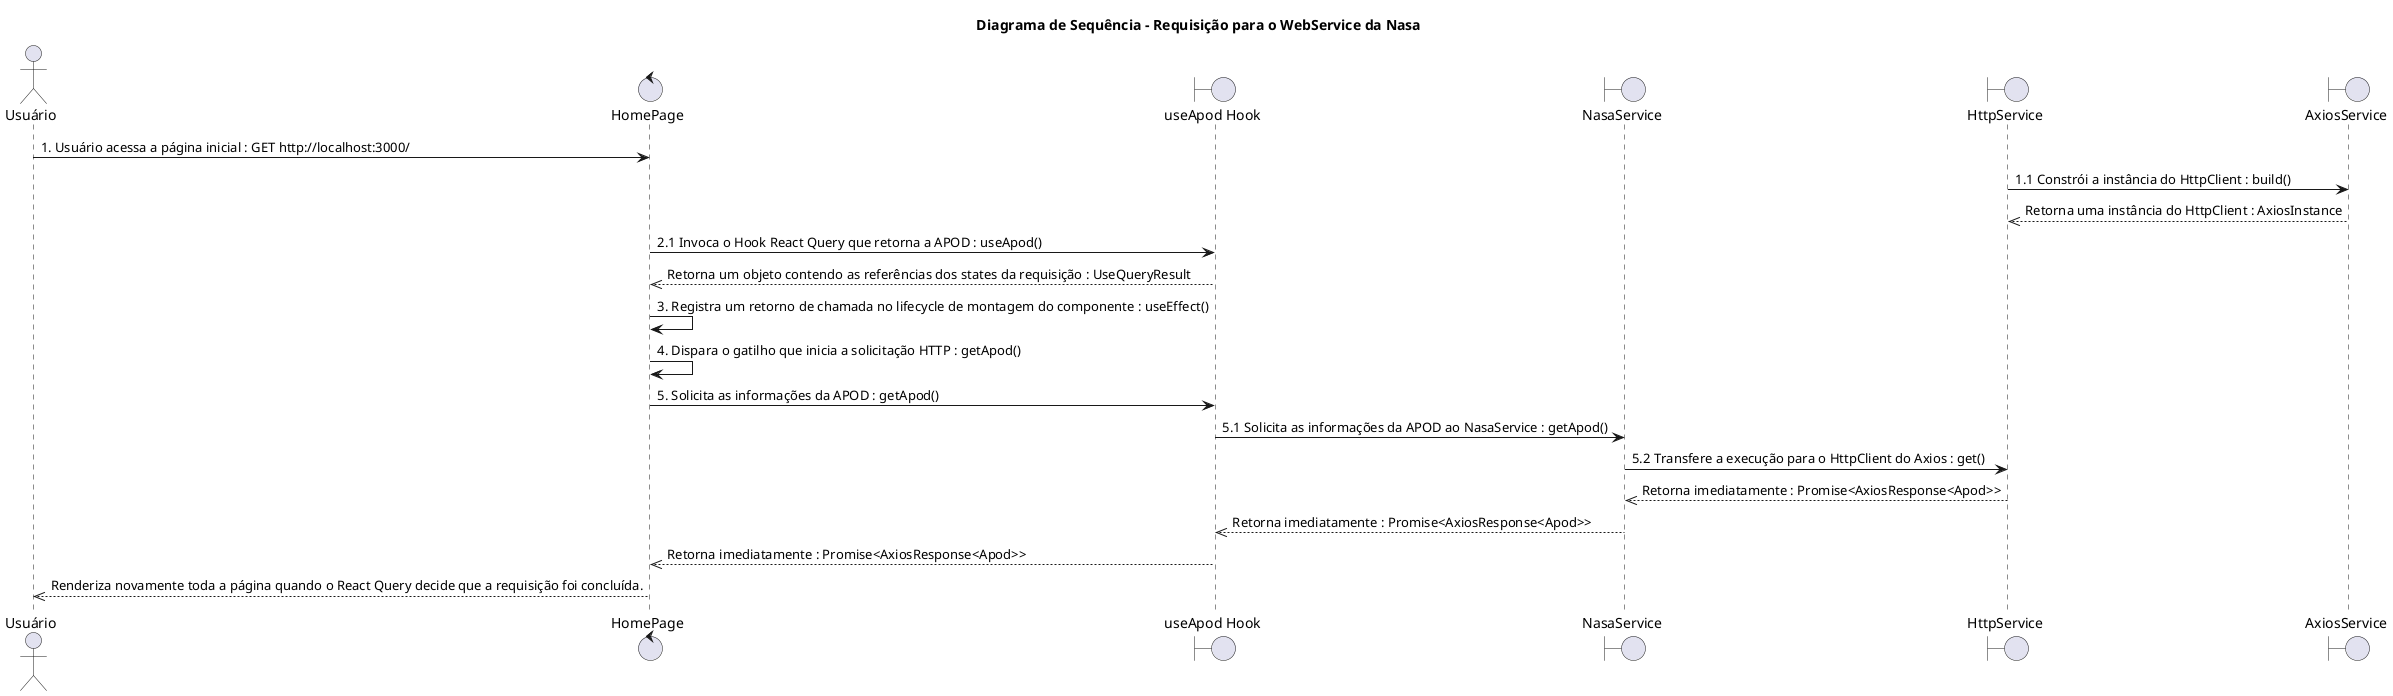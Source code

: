 @startuml "Sequence Diagram"

title "Diagrama de Sequência - Requisição para o WebService da Nasa"

actor     "Usuário"       as USER
control   "HomePage"      as HOME_PAGE
boundary  "useApod Hook"  as APOD_HOOK
boundary  "NasaService"   as NASA_SERVICE
boundary  "HttpService"   as HTTP_SERVICE
boundary  "AxiosService"  as AXIOS_SERVICE

USER -> HOME_PAGE : 1. Usuário acessa a página inicial : GET http://localhost:3000/
HTTP_SERVICE -> AXIOS_SERVICE : 1.1 Constrói a instância do HttpClient : build()
AXIOS_SERVICE -->> HTTP_SERVICE : Retorna uma instância do HttpClient : AxiosInstance
HOME_PAGE -> APOD_HOOK : 2.1 Invoca o Hook React Query que retorna a APOD : useApod()
APOD_HOOK -->> HOME_PAGE : Retorna um objeto contendo as referências dos states da requisição : UseQueryResult
HOME_PAGE -> HOME_PAGE : 3. Registra um retorno de chamada no lifecycle de montagem do componente : useEffect()
HOME_PAGE -> HOME_PAGE : 4. Dispara o gatilho que inicia a solicitação HTTP : getApod()
HOME_PAGE -> APOD_HOOK : 5. Solicita as informações da APOD : getApod()
APOD_HOOK -> NASA_SERVICE : 5.1 Solicita as informações da APOD ao NasaService : getApod()
NASA_SERVICE -> HTTP_SERVICE : 5.2 Transfere a execução para o HttpClient do Axios : get()
HTTP_SERVICE -->> NASA_SERVICE : Retorna imediatamente : Promise<AxiosResponse<Apod>>
NASA_SERVICE -->> APOD_HOOK : Retorna imediatamente : Promise<AxiosResponse<Apod>> 
APOD_HOOK -->> HOME_PAGE : Retorna imediatamente : Promise<AxiosResponse<Apod>>
HOME_PAGE -->> USER : Renderiza novamente toda a página quando o React Query decide que a requisição foi concluída.
@enduml